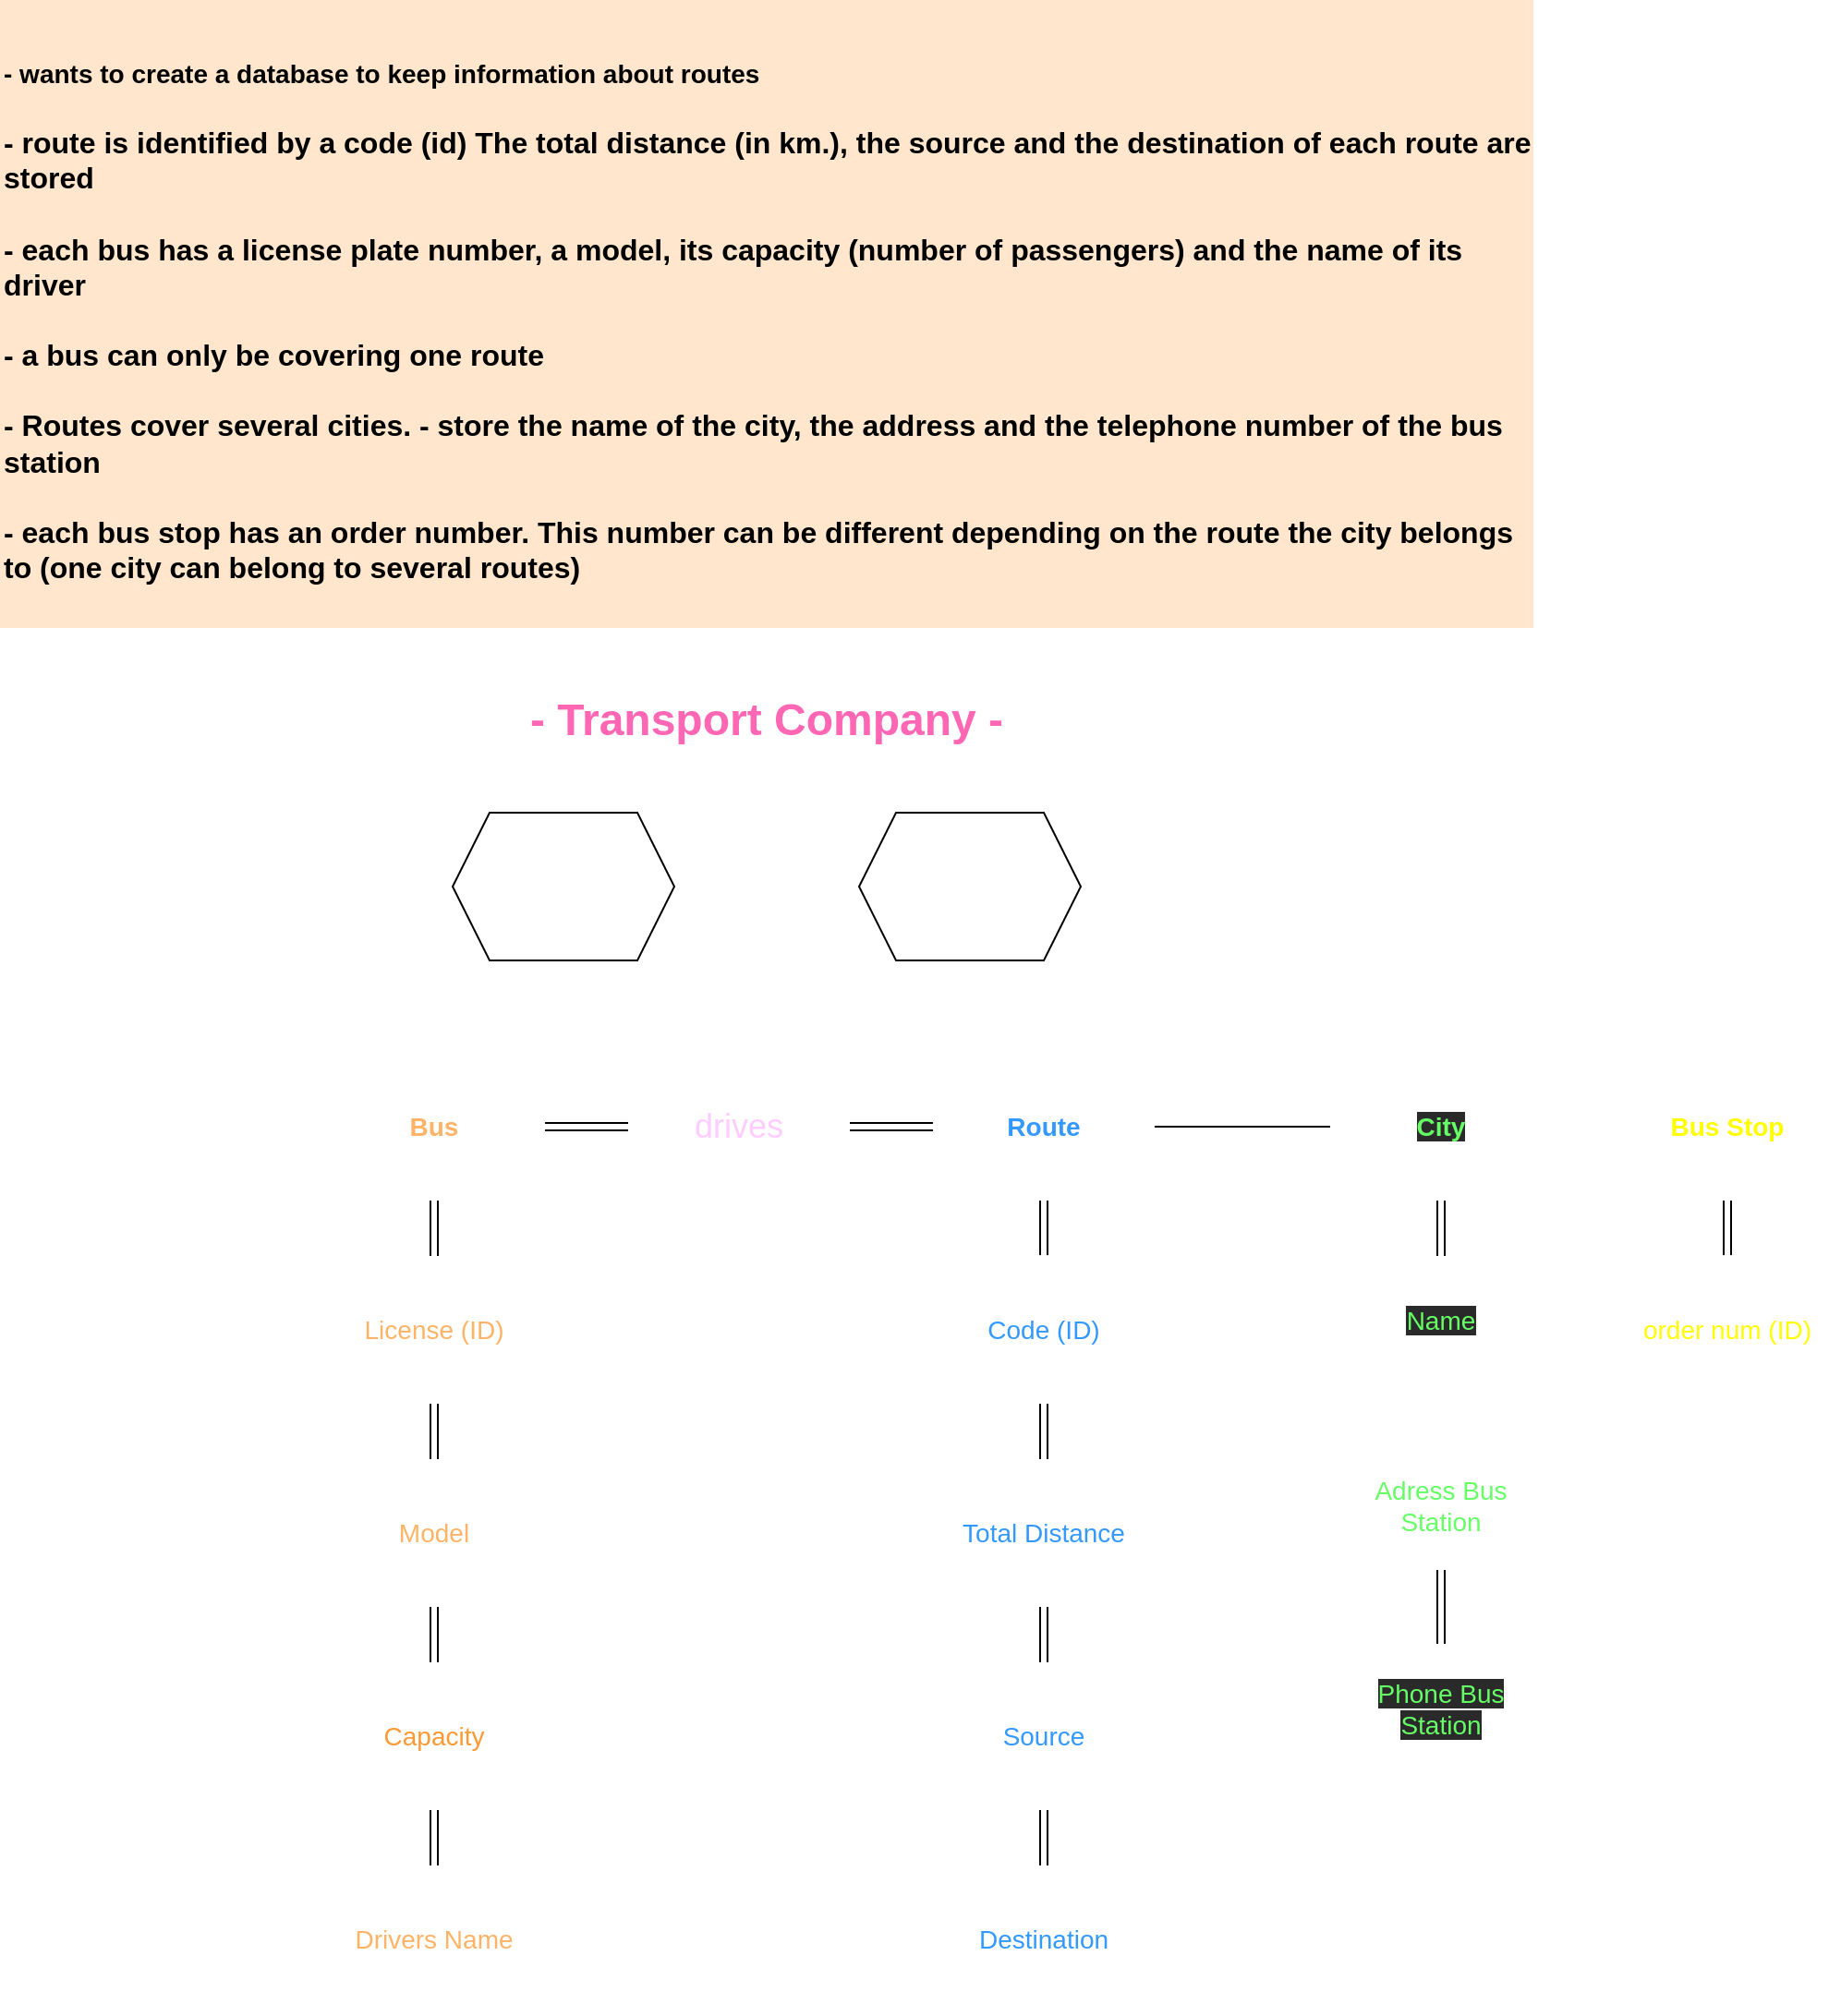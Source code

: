 <mxfile>
    <diagram id="3i0krbR3AakGJBCErde_" name="Brainstorming">
        <mxGraphModel dx="1558" dy="600" grid="1" gridSize="10" guides="1" tooltips="1" connect="1" arrows="1" fold="1" page="1" pageScale="1" pageWidth="827" pageHeight="1169" math="0" shadow="0">
            <root>
                <mxCell id="0"/>
                <mxCell id="1" parent="0"/>
                <mxCell id="3" value="&lt;h3&gt;&lt;b&gt;&lt;font color=&quot;#ff66b3&quot; style=&quot;font-size: 24px&quot;&gt;- Transport Company -&lt;/font&gt;&lt;/b&gt;&lt;/h3&gt;" style="text;html=1;strokeColor=none;fillColor=none;align=center;verticalAlign=middle;whiteSpace=wrap;rounded=0;" parent="1" vertex="1">
                    <mxGeometry x="-200" y="350" width="280" height="80" as="geometry"/>
                </mxCell>
                <mxCell id="KhNf68ThuHch4DrrgA4X-8" value="&lt;font style=&quot;font-size: 14px&quot; color=&quot;#ffb366&quot;&gt;&lt;b&gt;Bus&lt;/b&gt;&lt;/font&gt;" style="ellipse;whiteSpace=wrap;html=1;labelBackgroundColor=none;fontSize=11;fontColor=#3399FF;strokeColor=#FFFFFF;fillColor=none;" parent="1" vertex="1">
                    <mxGeometry x="-300" y="570" width="120" height="80" as="geometry"/>
                </mxCell>
                <mxCell id="KhNf68ThuHch4DrrgA4X-9" value="&lt;font style=&quot;font-size: 14px&quot;&gt;&lt;b&gt;Route&lt;/b&gt;&lt;/font&gt;" style="ellipse;whiteSpace=wrap;html=1;labelBackgroundColor=none;fontSize=11;fontColor=#3399FF;strokeColor=#FFFFFF;fillColor=none;" parent="1" vertex="1">
                    <mxGeometry x="30" y="570" width="120" height="80" as="geometry"/>
                </mxCell>
                <mxCell id="KhNf68ThuHch4DrrgA4X-10" value="" style="endArrow=none;html=1;fontSize=14;fontColor=#3399FF;shape=link;entryX=0.5;entryY=1;entryDx=0;entryDy=0;exitX=0.5;exitY=0;exitDx=0;exitDy=0;" parent="1" source="KhNf68ThuHch4DrrgA4X-11" target="KhNf68ThuHch4DrrgA4X-9" edge="1">
                    <mxGeometry width="50" height="50" relative="1" as="geometry">
                        <mxPoint x="560" y="600" as="sourcePoint"/>
                        <mxPoint x="430" y="480" as="targetPoint"/>
                    </mxGeometry>
                </mxCell>
                <mxCell id="KhNf68ThuHch4DrrgA4X-11" value="&lt;font style=&quot;font-size: 14px&quot;&gt;Code (ID)&lt;/font&gt;&lt;span style=&quot;color: rgba(0 , 0 , 0 , 0) ; font-family: monospace ; font-size: 0px&quot;&gt;%3CmxGraphModel%3E%3Croot%3E%3CmxCell%20id%3D%220%22%2F%3E%3CmxCell%20id%3D%221%22%20parent%3D%220%22%2F%3E%3CmxCell%20id%3D%222%22%20value%3D%22%26lt%3Bfont%20style%3D%26quot%3Bfont-size%3A%2014px%26quot%3B%26gt%3B%26lt%3Bb%26gt%3BRoutes%26lt%3B%2Fb%26gt%3B%26lt%3B%2Ffont%26gt%3B%22%20style%3D%22ellipse%3BwhiteSpace%3Dwrap%3Bhtml%3D1%3BlabelBackgroundColor%3Dnone%3BfontSize%3D11%3BfontColor%3D%233399FF%3BstrokeColor%3D%23FFFFFF%3BfillColor%3Dnone%3B%22%20vertex%3D%221%22%20parent%3D%221%22%3E%3CmxGeometry%20x%3D%22500%22%20y%3D%22480%22%20width%3D%22120%22%20height%3D%2280%22%20as%3D%22geometry%22%2F%3E%3C%2FmxCell%3E%3C%2Froot%3E%3C%2FmxGraphModel%3E&lt;/span&gt;" style="ellipse;whiteSpace=wrap;html=1;labelBackgroundColor=none;fontSize=11;fontColor=#3399FF;strokeColor=#FFFFFF;fillColor=none;" parent="1" vertex="1">
                    <mxGeometry x="30" y="680" width="120" height="80" as="geometry"/>
                </mxCell>
                <mxCell id="KhNf68ThuHch4DrrgA4X-12" value="&lt;span style=&quot;font-size: 14px&quot;&gt;Total Distance&lt;/span&gt;" style="ellipse;whiteSpace=wrap;html=1;labelBackgroundColor=none;fontSize=11;fontColor=#3399FF;strokeColor=#FFFFFF;fillColor=none;" parent="1" vertex="1">
                    <mxGeometry x="15" y="790" width="150" height="80" as="geometry"/>
                </mxCell>
                <mxCell id="KhNf68ThuHch4DrrgA4X-14" value="" style="endArrow=none;html=1;fontSize=14;fontColor=#3399FF;shape=link;entryX=0.5;entryY=1;entryDx=0;entryDy=0;width=4;exitX=0.5;exitY=0;exitDx=0;exitDy=0;" parent="1" source="KhNf68ThuHch4DrrgA4X-12" target="KhNf68ThuHch4DrrgA4X-11" edge="1">
                    <mxGeometry width="50" height="50" relative="1" as="geometry">
                        <mxPoint x="570" y="610" as="sourcePoint"/>
                        <mxPoint x="570" y="570" as="targetPoint"/>
                    </mxGeometry>
                </mxCell>
                <mxCell id="KhNf68ThuHch4DrrgA4X-15" value="&lt;span style=&quot;font-size: 14px&quot;&gt;Source&lt;/span&gt;" style="ellipse;whiteSpace=wrap;html=1;labelBackgroundColor=none;fontSize=11;fontColor=#3399FF;strokeColor=#FFFFFF;fillColor=none;" parent="1" vertex="1">
                    <mxGeometry x="15" y="900" width="150" height="80" as="geometry"/>
                </mxCell>
                <mxCell id="KhNf68ThuHch4DrrgA4X-16" value="&lt;span style=&quot;font-size: 14px&quot;&gt;Destination&lt;/span&gt;" style="ellipse;whiteSpace=wrap;html=1;labelBackgroundColor=none;fontSize=11;fontColor=#3399FF;strokeColor=#FFFFFF;fillColor=none;" parent="1" vertex="1">
                    <mxGeometry x="15" y="1010" width="150" height="80" as="geometry"/>
                </mxCell>
                <mxCell id="KhNf68ThuHch4DrrgA4X-17" value="" style="endArrow=none;html=1;fontSize=14;fontColor=#3399FF;shape=link;entryX=0.5;entryY=1;entryDx=0;entryDy=0;exitX=0.5;exitY=0;exitDx=0;exitDy=0;" parent="1" source="KhNf68ThuHch4DrrgA4X-15" target="KhNf68ThuHch4DrrgA4X-12" edge="1">
                    <mxGeometry width="50" height="50" relative="1" as="geometry">
                        <mxPoint x="380" y="860" as="sourcePoint"/>
                        <mxPoint x="430" y="810" as="targetPoint"/>
                    </mxGeometry>
                </mxCell>
                <mxCell id="KhNf68ThuHch4DrrgA4X-18" value="" style="endArrow=none;html=1;fontSize=14;fontColor=#3399FF;shape=link;entryX=0.5;entryY=1;entryDx=0;entryDy=0;exitX=0.5;exitY=0;exitDx=0;exitDy=0;" parent="1" source="KhNf68ThuHch4DrrgA4X-16" target="KhNf68ThuHch4DrrgA4X-15" edge="1">
                    <mxGeometry width="50" height="50" relative="1" as="geometry">
                        <mxPoint x="380" y="860" as="sourcePoint"/>
                        <mxPoint x="430" y="810" as="targetPoint"/>
                    </mxGeometry>
                </mxCell>
                <mxCell id="KhNf68ThuHch4DrrgA4X-19" value="&lt;font color=&quot;#ffb366&quot;&gt;&lt;font style=&quot;font-size: 14px&quot;&gt;License (ID)&lt;/font&gt;&lt;span style=&quot;font-family: monospace ; font-size: 0px&quot;&gt;%3CmxGraphModel%3E%3Croot%3E%3CmxCell%20id%3D%220%22%2F%3E%3CmxCell%20id%3D%221%22%20parent%3D%220%22%2F%3E%3CmxCell%20id%3D%222%22%20value%3D%22%26lt%3Bfont%20style%3D%26quot%3Bfont-size%3A%2014px%26quot%3B%26gt%3B%26lt%3Bb%26gt%3BRoutes%26lt%3B%2Fb%26gt%3B%26lt%3B%2Ffont%26gt%3B%22%20style%3D%22ellipse%3BwhiteSpace%3Dwrap%3Bhtml%3D1%3BlabelBackgroundColor%3Dnone%3BfontSize%3D11%3BfontColor%3D%233399FF%3BstrokeColor%3D%23FFFFFF%3BfillColor%3Dnone%3B%22%20vertex%3D%221%22%20parent%3D%221%22%3E%3CmxGeometry%20x%3D%22500%22%20y%3D%22480%22%20width%3D%22120%22%20height%3D%2280%22%20as%3D%22geometry%22%2F%3E%3C%2FmxCell%3E%3C%2Froot%3E%3C%2FmxGraphModel%3E&lt;/span&gt;&lt;/font&gt;" style="ellipse;whiteSpace=wrap;html=1;labelBackgroundColor=none;fontSize=11;fontColor=#3399FF;strokeColor=#FFFFFF;fillColor=none;" parent="1" vertex="1">
                    <mxGeometry x="-300" y="680" width="120" height="80" as="geometry"/>
                </mxCell>
                <mxCell id="KhNf68ThuHch4DrrgA4X-20" value="&lt;font color=&quot;#ffb366&quot;&gt;&lt;span style=&quot;font-size: 14px&quot;&gt;Model&lt;/span&gt;&lt;span style=&quot;font-family: monospace ; font-size: 0px&quot;&gt;%3CmxGraphModel%3E%3Croot%3E%3CmxCell%20id%3D%220%22%2F%3E%3CmxCell%20id%3D%221%22%20parent%3D%220%22%2F%3E%3CmxCell%20id%3D%222%22%20value%3D%22%26lt%3Bfont%20style%3D%26quot%3Bfont-size%3A%2014px%26quot%3B%26gt%3B%26lt%3Bb%26gt%3BLicense%20(ID)%26lt%3B%2Fb%26gt%3B%26lt%3B%2Ffont%26gt%3B%26lt%3Bspan%20style%3D%26quot%3Bcolor%3A%20rgba(0%20%2C%200%20%2C%200%20%2C%200)%20%3B%20font-family%3A%20monospace%20%3B%20font-size%3A%200px%26quot%3B%26gt%3B%253CmxGraphModel%253E%253Croot%253E%253CmxCell%2520id%253D%25220%2522%252F%253E%253CmxCell%2520id%253D%25221%2522%2520parent%253D%25220%2522%252F%253E%253CmxCell%2520id%253D%25222%2522%2520value%253D%2522%2526lt%253Bfont%2520style%253D%2526quot%253Bfont-size%253A%252014px%2526quot%253B%2526gt%253B%2526lt%253Bb%2526gt%253BRoutes%2526lt%253B%252Fb%2526gt%253B%2526lt%253B%252Ffont%2526gt%253B%2522%2520style%253D%2522ellipse%253BwhiteSpace%253Dwrap%253Bhtml%253D1%253BlabelBackgroundColor%253Dnone%253BfontSize%253D11%253BfontColor%253D%25233399FF%253BstrokeColor%253D%2523FFFFFF%253BfillColor%253Dnone%253B%2522%2520vertex%253D%25221%2522%2520parent%253D%25221%2522%253E%253CmxGeometry%2520x%253D%2522500%2522%2520y%253D%2522480%2522%2520width%253D%2522120%2522%2520height%253D%252280%2522%2520as%253D%2522geometry%2522%252F%253E%253C%252FmxCell%253E%253C%252Froot%253E%253C%252FmxGraphModel%253E%26lt%3B%2Fspan%26gt%3B%22%20style%3D%22ellipse%3BwhiteSpace%3Dwrap%3Bhtml%3D1%3BlabelBackgroundColor%3Dnone%3BfontSize%3D11%3BfontColor%3D%233399FF%3BstrokeColor%3D%23FFFFFF%3BfillColor%3Dnone%3B%22%20vertex%3D%221%22%20parent%3D%221%22%3E%3CmxGeometry%20x%3D%22100%22%20y%3D%22610%22%20width%3D%22120%22%20height%3D%2280%22%20as%3D%22geometry%22%2F%3E%3C%2FmxCell%3E%3C%2Froot%3E%3C%2FmxGraphModel%3E&lt;/span&gt;&lt;/font&gt;" style="ellipse;whiteSpace=wrap;html=1;labelBackgroundColor=none;fontSize=11;fontColor=#3399FF;strokeColor=#FFFFFF;fillColor=none;" parent="1" vertex="1">
                    <mxGeometry x="-300" y="790" width="120" height="80" as="geometry"/>
                </mxCell>
                <mxCell id="KhNf68ThuHch4DrrgA4X-21" value="&lt;span style=&quot;font-size: 14px&quot;&gt;&lt;font color=&quot;#ff9933&quot;&gt;Capacity&lt;/font&gt;&lt;/span&gt;" style="ellipse;whiteSpace=wrap;html=1;labelBackgroundColor=none;fontSize=11;fontColor=#3399FF;strokeColor=#FFFFFF;fillColor=none;" parent="1" vertex="1">
                    <mxGeometry x="-300" y="900" width="120" height="80" as="geometry"/>
                </mxCell>
                <mxCell id="KhNf68ThuHch4DrrgA4X-22" value="&lt;span style=&quot;font-size: 14px&quot;&gt;&lt;font color=&quot;#ffb366&quot;&gt;Drivers Name&lt;/font&gt;&lt;/span&gt;" style="ellipse;whiteSpace=wrap;html=1;labelBackgroundColor=none;fontSize=11;fontColor=#3399FF;strokeColor=#FFFFFF;fillColor=none;" parent="1" vertex="1">
                    <mxGeometry x="-300" y="1010" width="120" height="80" as="geometry"/>
                </mxCell>
                <mxCell id="KhNf68ThuHch4DrrgA4X-23" value="" style="endArrow=none;html=1;fontSize=14;fontColor=#3399FF;shape=link;entryX=0.5;entryY=1;entryDx=0;entryDy=0;exitX=0.5;exitY=0;exitDx=0;exitDy=0;" parent="1" source="KhNf68ThuHch4DrrgA4X-19" target="KhNf68ThuHch4DrrgA4X-8" edge="1">
                    <mxGeometry width="50" height="50" relative="1" as="geometry">
                        <mxPoint x="380" y="730" as="sourcePoint"/>
                        <mxPoint x="430" y="680" as="targetPoint"/>
                    </mxGeometry>
                </mxCell>
                <mxCell id="KhNf68ThuHch4DrrgA4X-24" value="" style="endArrow=none;html=1;fontSize=14;fontColor=#3399FF;shape=link;entryX=0.5;entryY=1;entryDx=0;entryDy=0;exitX=0.5;exitY=0;exitDx=0;exitDy=0;" parent="1" source="KhNf68ThuHch4DrrgA4X-20" target="KhNf68ThuHch4DrrgA4X-19" edge="1">
                    <mxGeometry width="50" height="50" relative="1" as="geometry">
                        <mxPoint x="160" y="720" as="sourcePoint"/>
                        <mxPoint x="430" y="680" as="targetPoint"/>
                    </mxGeometry>
                </mxCell>
                <mxCell id="KhNf68ThuHch4DrrgA4X-25" value="" style="endArrow=none;html=1;fontSize=14;fontColor=#3399FF;shape=link;entryX=0.5;entryY=1;entryDx=0;entryDy=0;exitX=0.5;exitY=0;exitDx=0;exitDy=0;" parent="1" source="KhNf68ThuHch4DrrgA4X-21" target="KhNf68ThuHch4DrrgA4X-20" edge="1">
                    <mxGeometry width="50" height="50" relative="1" as="geometry">
                        <mxPoint x="380" y="730" as="sourcePoint"/>
                        <mxPoint x="430" y="680" as="targetPoint"/>
                    </mxGeometry>
                </mxCell>
                <mxCell id="KhNf68ThuHch4DrrgA4X-26" value="" style="endArrow=none;html=1;fontSize=14;fontColor=#3399FF;shape=link;entryX=0.5;entryY=1;entryDx=0;entryDy=0;exitX=0.5;exitY=0;exitDx=0;exitDy=0;" parent="1" source="KhNf68ThuHch4DrrgA4X-22" target="KhNf68ThuHch4DrrgA4X-21" edge="1">
                    <mxGeometry width="50" height="50" relative="1" as="geometry">
                        <mxPoint x="380" y="980" as="sourcePoint"/>
                        <mxPoint x="430" y="930" as="targetPoint"/>
                    </mxGeometry>
                </mxCell>
                <mxCell id="KhNf68ThuHch4DrrgA4X-32" value="&lt;font color=&quot;#ffffff&quot;&gt;every bus one route&lt;/font&gt;" style="text;html=1;strokeColor=none;fillColor=none;align=center;verticalAlign=middle;whiteSpace=wrap;rounded=0;labelBackgroundColor=none;fontSize=14;fontColor=#3399FF;" parent="1" vertex="1">
                    <mxGeometry x="-150" y="660" width="150" height="30" as="geometry"/>
                </mxCell>
                <mxCell id="KhNf68ThuHch4DrrgA4X-34" value="&lt;font color=&quot;#66ff66&quot;&gt;&lt;span style=&quot;font-family: &amp;#34;helvetica&amp;#34; ; font-size: 14px ; font-style: normal ; letter-spacing: normal ; text-align: center ; text-indent: 0px ; text-transform: none ; word-spacing: 0px ; background-color: rgb(42 , 42 , 42) ; display: inline ; float: none&quot;&gt;&lt;b&gt;City&lt;/b&gt;&lt;/span&gt;&lt;br&gt;&lt;/font&gt;" style="ellipse;whiteSpace=wrap;html=1;labelBackgroundColor=none;fontSize=14;fontColor=#3399FF;strokeColor=#FFFFFF;fillColor=none;" parent="1" vertex="1">
                    <mxGeometry x="245" y="570" width="120" height="80" as="geometry"/>
                </mxCell>
                <mxCell id="KhNf68ThuHch4DrrgA4X-38" value="&lt;font color=&quot;#66ff66&quot;&gt;&lt;span style=&quot;font-family: &amp;#34;helvetica&amp;#34; ; font-size: 14px ; font-style: normal ; font-weight: 400 ; letter-spacing: normal ; text-align: center ; text-indent: 0px ; text-transform: none ; word-spacing: 0px ; background-color: rgb(42 , 42 , 42) ; display: inline ; float: none&quot;&gt;Name&lt;/span&gt;&lt;br&gt;&lt;/font&gt;" style="ellipse;whiteSpace=wrap;html=1;labelBackgroundColor=none;fontSize=14;fontColor=#3399FF;strokeColor=#FFFFFF;fillColor=none;" parent="1" vertex="1">
                    <mxGeometry x="250" y="680" width="110" height="70" as="geometry"/>
                </mxCell>
                <mxCell id="KhNf68ThuHch4DrrgA4X-39" value="&lt;font color=&quot;#66ff66&quot;&gt;&lt;font face=&quot;helvetica&quot;&gt;Adress Bus Station&lt;/font&gt;&lt;br&gt;&lt;/font&gt;" style="ellipse;whiteSpace=wrap;html=1;labelBackgroundColor=none;fontSize=14;fontColor=#3399FF;strokeColor=#FFFFFF;fillColor=none;" parent="1" vertex="1">
                    <mxGeometry x="250" y="780" width="110" height="70" as="geometry"/>
                </mxCell>
                <mxCell id="KhNf68ThuHch4DrrgA4X-40" value="&lt;font color=&quot;#66ff66&quot;&gt;&lt;span style=&quot;font-family: &amp;#34;helvetica&amp;#34; ; font-size: 14px ; font-style: normal ; font-weight: 400 ; letter-spacing: normal ; text-align: center ; text-indent: 0px ; text-transform: none ; word-spacing: 0px ; background-color: rgb(42 , 42 , 42) ; display: inline ; float: none&quot;&gt;Phone Bus Station&lt;/span&gt;&lt;br&gt;&lt;/font&gt;" style="ellipse;whiteSpace=wrap;html=1;labelBackgroundColor=none;fontSize=14;fontColor=#3399FF;strokeColor=#FFFFFF;fillColor=none;" parent="1" vertex="1">
                    <mxGeometry x="250" y="890" width="110" height="70" as="geometry"/>
                </mxCell>
                <mxCell id="KhNf68ThuHch4DrrgA4X-42" value="" style="endArrow=none;html=1;fontSize=14;fontColor=#66FF66;shape=link;entryX=0.5;entryY=1;entryDx=0;entryDy=0;exitX=0.5;exitY=0;exitDx=0;exitDy=0;" parent="1" source="KhNf68ThuHch4DrrgA4X-40" target="KhNf68ThuHch4DrrgA4X-39" edge="1">
                    <mxGeometry width="50" height="50" relative="1" as="geometry">
                        <mxPoint x="560" y="760" as="sourcePoint"/>
                        <mxPoint x="610" y="710" as="targetPoint"/>
                    </mxGeometry>
                </mxCell>
                <mxCell id="KhNf68ThuHch4DrrgA4X-44" value="" style="endArrow=none;html=1;fontSize=14;fontColor=#66FF66;shape=link;entryX=0.5;entryY=1;entryDx=0;entryDy=0;exitX=0.5;exitY=0;exitDx=0;exitDy=0;" parent="1" source="KhNf68ThuHch4DrrgA4X-38" target="KhNf68ThuHch4DrrgA4X-34" edge="1">
                    <mxGeometry width="50" height="50" relative="1" as="geometry">
                        <mxPoint x="540" y="600" as="sourcePoint"/>
                        <mxPoint x="590" y="550" as="targetPoint"/>
                    </mxGeometry>
                </mxCell>
                <mxCell id="KhNf68ThuHch4DrrgA4X-45" value="&lt;b&gt;&lt;font color=&quot;#ffff00&quot;&gt;Bus Stop&lt;/font&gt;&lt;/b&gt;" style="ellipse;whiteSpace=wrap;html=1;labelBackgroundColor=none;fontSize=14;fontColor=#66FF66;strokeColor=#FFFFFF;fillColor=none;" parent="1" vertex="1">
                    <mxGeometry x="400" y="570" width="120" height="80" as="geometry"/>
                </mxCell>
                <mxCell id="KhNf68ThuHch4DrrgA4X-48" value="" style="endArrow=none;html=1;fontSize=14;fontColor=#FFFF00;shape=link;entryX=0.5;entryY=1;entryDx=0;entryDy=0;exitX=0.5;exitY=0;exitDx=0;exitDy=0;" parent="1" source="KhNf68ThuHch4DrrgA4X-49" target="KhNf68ThuHch4DrrgA4X-45" edge="1">
                    <mxGeometry width="50" height="50" relative="1" as="geometry">
                        <mxPoint x="320" y="560" as="sourcePoint"/>
                        <mxPoint x="270" y="460" as="targetPoint"/>
                    </mxGeometry>
                </mxCell>
                <mxCell id="KhNf68ThuHch4DrrgA4X-49" value="&lt;font color=&quot;#ffff00&quot;&gt;order num (ID)&lt;/font&gt;" style="ellipse;whiteSpace=wrap;html=1;labelBackgroundColor=none;fontSize=14;fontColor=#66FF66;strokeColor=#FFFFFF;fillColor=none;" parent="1" vertex="1">
                    <mxGeometry x="400" y="680" width="120" height="80" as="geometry"/>
                </mxCell>
                <mxCell id="7bQebVG09Sl7szE1yzq2-3" value="&lt;font color=&quot;#ffccff&quot;&gt;drives&lt;/font&gt;" style="rhombus;whiteSpace=wrap;html=1;labelBackgroundColor=none;fontSize=18;fontColor=#FFB366;strokeColor=#FFFFFF;fillColor=none;" parent="1" vertex="1">
                    <mxGeometry x="-135" y="570" width="120" height="80" as="geometry"/>
                </mxCell>
                <mxCell id="7bQebVG09Sl7szE1yzq2-4" value="" style="endArrow=none;html=1;fontSize=18;fontColor=#FFCCFF;shape=link;entryX=0;entryY=0.5;entryDx=0;entryDy=0;exitX=1;exitY=0.5;exitDx=0;exitDy=0;" parent="1" source="KhNf68ThuHch4DrrgA4X-8" target="7bQebVG09Sl7szE1yzq2-3" edge="1">
                    <mxGeometry width="50" height="50" relative="1" as="geometry">
                        <mxPoint x="-120" y="510" as="sourcePoint"/>
                        <mxPoint x="-70" y="460" as="targetPoint"/>
                    </mxGeometry>
                </mxCell>
                <mxCell id="7bQebVG09Sl7szE1yzq2-5" value="" style="endArrow=none;html=1;fontSize=18;fontColor=#FFCCFF;shape=link;entryX=1;entryY=0.5;entryDx=0;entryDy=0;exitX=0;exitY=0.5;exitDx=0;exitDy=0;" parent="1" source="KhNf68ThuHch4DrrgA4X-9" target="7bQebVG09Sl7szE1yzq2-3" edge="1">
                    <mxGeometry width="50" height="50" relative="1" as="geometry">
                        <mxPoint x="-120" y="510" as="sourcePoint"/>
                        <mxPoint x="-70" y="460" as="targetPoint"/>
                    </mxGeometry>
                </mxCell>
                <mxCell id="5" value="&lt;h1 style=&quot;color: rgb(240 , 240 , 240) ; font-family: &amp;#34;helvetica&amp;#34; ; font-style: normal ; letter-spacing: normal ; text-align: left ; text-indent: 0px ; text-transform: none ; word-spacing: 0px&quot;&gt;&lt;font color=&quot;#000000&quot; style=&quot;font-size: 14px&quot;&gt;- wants to create a database to keep information about routes&lt;br&gt;&lt;/font&gt;&lt;/h1&gt;&lt;font color=&quot;#000000&quot; style=&quot;font-family: &amp;#34;helvetica&amp;#34; ; font-style: normal ; letter-spacing: normal ; text-align: left ; text-indent: 0px ; text-transform: none ; word-spacing: 0px&quot;&gt;&lt;b&gt;&lt;font size=&quot;3&quot;&gt;&lt;span style=&quot;box-sizing: border-box&quot;&gt;- route&lt;/span&gt;&amp;nbsp;is identified by a code (id) The total distance (in km.), the source and the destination of each route are stored&lt;br&gt;&lt;br&gt;- each&amp;nbsp;&lt;span style=&quot;box-sizing: border-box&quot;&gt;bus&lt;/span&gt;&amp;nbsp;has a license plate number, a model, its capacity (number of passengers) and the name of its driver&lt;br&gt;&lt;br&gt;- a bus can only be covering one route&lt;br&gt;&lt;br&gt;-&amp;nbsp;Routes cover several cities. - store the name of the city, the address and the telephone number of the&lt;/font&gt;&lt;/b&gt;&lt;span style=&quot;box-sizing: border-box&quot;&gt;&lt;b&gt;&lt;font size=&quot;3&quot;&gt;&amp;nbsp;bus station&lt;br&gt;&lt;br&gt;- each bus stop has an order number.&amp;nbsp;This number can be different depending on the route the city belongs to (one city can belong to several routes)&lt;br&gt;&lt;/font&gt;&lt;/b&gt;&lt;br&gt;&lt;br&gt;&lt;/span&gt;&lt;/font&gt;" style="text;whiteSpace=wrap;html=1;fontColor=#000000;fillColor=#FFE6CC;" vertex="1" parent="1">
                    <mxGeometry x="-475" width="830" height="340" as="geometry"/>
                </mxCell>
                <mxCell id="10" value="&lt;b&gt;&lt;font style=&quot;font-size: 14px&quot; color=&quot;#ffffff&quot;&gt;BUSES&lt;/font&gt;&lt;/b&gt;" style="shape=hexagon;perimeter=hexagonPerimeter2;whiteSpace=wrap;html=1;fixedSize=1;labelBackgroundColor=none;fontSize=14;fontColor=#000000;fillColor=none;" vertex="1" parent="1">
                    <mxGeometry x="-230" y="440" width="120" height="80" as="geometry"/>
                </mxCell>
                <mxCell id="11" value="&lt;font color=&quot;#ffffff&quot;&gt;&lt;b&gt;ROUTES&lt;/b&gt;&lt;/font&gt;" style="shape=hexagon;perimeter=hexagonPerimeter2;whiteSpace=wrap;html=1;fixedSize=1;labelBackgroundColor=none;fontSize=14;fontColor=#000000;fillColor=none;" vertex="1" parent="1">
                    <mxGeometry x="-10" y="440" width="120" height="80" as="geometry"/>
                </mxCell>
                <mxCell id="12" value="" style="endArrow=none;html=1;fontSize=24;fontColor=#FFFFFF;entryX=0;entryY=0.5;entryDx=0;entryDy=0;exitX=1;exitY=0.5;exitDx=0;exitDy=0;" edge="1" parent="1" source="KhNf68ThuHch4DrrgA4X-9" target="KhNf68ThuHch4DrrgA4X-34">
                    <mxGeometry width="50" height="50" relative="1" as="geometry">
                        <mxPoint x="130" y="760" as="sourcePoint"/>
                        <mxPoint x="180" y="710" as="targetPoint"/>
                    </mxGeometry>
                </mxCell>
            </root>
        </mxGraphModel>
    </diagram>
    <diagram id="NCjHek5yrXcbpHjp7_MJ" name="Tables">
        <mxGraphModel dx="548" dy="450" grid="1" gridSize="10" guides="1" tooltips="1" connect="1" arrows="1" fold="1" page="1" pageScale="1" pageWidth="827" pageHeight="1169" math="0" shadow="0">
            <root>
                <mxCell id="slJAHKkvd8Bo7gFiSA_M-0"/>
                <mxCell id="slJAHKkvd8Bo7gFiSA_M-1" parent="slJAHKkvd8Bo7gFiSA_M-0"/>
                <mxCell id="cmdRNotz22MEFSCu1hS4-0" value="Bus" style="swimlane;fontStyle=1;align=center;verticalAlign=top;childLayout=stackLayout;horizontal=1;startSize=26;horizontalStack=0;resizeParent=1;resizeParentMax=0;resizeLast=0;collapsible=1;marginBottom=0;fontSize=18;fontColor=#FF66B3;" parent="slJAHKkvd8Bo7gFiSA_M-1" vertex="1">
                    <mxGeometry x="100" y="70" width="160" height="138" as="geometry"/>
                </mxCell>
                <mxCell id="cmdRNotz22MEFSCu1hS4-1" value="bus_id" style="text;strokeColor=none;fillColor=none;align=left;verticalAlign=top;spacingLeft=4;spacingRight=4;overflow=hidden;rotatable=0;points=[[0,0.5],[1,0.5]];portConstraint=eastwest;fontSize=18;fontColor=#FF66B3;" parent="cmdRNotz22MEFSCu1hS4-0" vertex="1">
                    <mxGeometry y="26" width="160" height="26" as="geometry"/>
                </mxCell>
                <mxCell id="cmdRNotz22MEFSCu1hS4-2" value="" style="line;strokeWidth=1;fillColor=none;align=left;verticalAlign=middle;spacingTop=-1;spacingLeft=3;spacingRight=3;rotatable=0;labelPosition=right;points=[];portConstraint=eastwest;fontSize=18;fontColor=#FF66B3;" parent="cmdRNotz22MEFSCu1hS4-0" vertex="1">
                    <mxGeometry y="52" width="160" height="8" as="geometry"/>
                </mxCell>
                <mxCell id="cmdRNotz22MEFSCu1hS4-3" value="model" style="text;strokeColor=none;fillColor=none;align=left;verticalAlign=top;spacingLeft=4;spacingRight=4;overflow=hidden;rotatable=0;points=[[0,0.5],[1,0.5]];portConstraint=eastwest;fontSize=18;fontColor=#FF66B3;" parent="cmdRNotz22MEFSCu1hS4-0" vertex="1">
                    <mxGeometry y="60" width="160" height="26" as="geometry"/>
                </mxCell>
                <mxCell id="cmdRNotz22MEFSCu1hS4-18" value="capacity" style="text;strokeColor=none;fillColor=none;align=left;verticalAlign=top;spacingLeft=4;spacingRight=4;overflow=hidden;rotatable=0;points=[[0,0.5],[1,0.5]];portConstraint=eastwest;fontSize=18;fontColor=#FF66B3;" parent="cmdRNotz22MEFSCu1hS4-0" vertex="1">
                    <mxGeometry y="86" width="160" height="26" as="geometry"/>
                </mxCell>
                <mxCell id="cmdRNotz22MEFSCu1hS4-19" value="driver_name" style="text;strokeColor=none;fillColor=none;align=left;verticalAlign=top;spacingLeft=4;spacingRight=4;overflow=hidden;rotatable=0;points=[[0,0.5],[1,0.5]];portConstraint=eastwest;fontSize=18;fontColor=#FF66B3;" parent="cmdRNotz22MEFSCu1hS4-0" vertex="1">
                    <mxGeometry y="112" width="160" height="26" as="geometry"/>
                </mxCell>
                <mxCell id="cmdRNotz22MEFSCu1hS4-9" value="Route" style="swimlane;fontStyle=1;align=center;verticalAlign=top;childLayout=stackLayout;horizontal=1;startSize=26;horizontalStack=0;resizeParent=1;resizeParentMax=0;resizeLast=0;collapsible=1;marginBottom=0;fontSize=18;fontColor=#FF66B3;" parent="slJAHKkvd8Bo7gFiSA_M-1" vertex="1">
                    <mxGeometry x="350" y="70" width="160" height="164" as="geometry"/>
                </mxCell>
                <mxCell id="cmdRNotz22MEFSCu1hS4-10" value="route_id" style="text;strokeColor=none;fillColor=none;align=left;verticalAlign=top;spacingLeft=4;spacingRight=4;overflow=hidden;rotatable=0;points=[[0,0.5],[1,0.5]];portConstraint=eastwest;fontSize=18;fontColor=#FF66B3;" parent="cmdRNotz22MEFSCu1hS4-9" vertex="1">
                    <mxGeometry y="26" width="160" height="26" as="geometry"/>
                </mxCell>
                <mxCell id="cmdRNotz22MEFSCu1hS4-11" value="" style="line;strokeWidth=1;fillColor=none;align=left;verticalAlign=middle;spacingTop=-1;spacingLeft=3;spacingRight=3;rotatable=0;labelPosition=right;points=[];portConstraint=eastwest;fontSize=18;fontColor=#FF66B3;" parent="cmdRNotz22MEFSCu1hS4-9" vertex="1">
                    <mxGeometry y="52" width="160" height="8" as="geometry"/>
                </mxCell>
                <mxCell id="cmdRNotz22MEFSCu1hS4-12" value="distance" style="text;strokeColor=none;fillColor=none;align=left;verticalAlign=top;spacingLeft=4;spacingRight=4;overflow=hidden;rotatable=0;points=[[0,0.5],[1,0.5]];portConstraint=eastwest;fontSize=18;fontColor=#FF66B3;" parent="cmdRNotz22MEFSCu1hS4-9" vertex="1">
                    <mxGeometry y="60" width="160" height="26" as="geometry"/>
                </mxCell>
                <mxCell id="cmdRNotz22MEFSCu1hS4-14" value="source" style="text;strokeColor=none;fillColor=none;align=left;verticalAlign=top;spacingLeft=4;spacingRight=4;overflow=hidden;rotatable=0;points=[[0,0.5],[1,0.5]];portConstraint=eastwest;fontSize=18;fontColor=#FF66B3;" parent="cmdRNotz22MEFSCu1hS4-9" vertex="1">
                    <mxGeometry y="86" width="160" height="26" as="geometry"/>
                </mxCell>
                <mxCell id="cmdRNotz22MEFSCu1hS4-15" value="destination" style="text;strokeColor=none;fillColor=none;align=left;verticalAlign=top;spacingLeft=4;spacingRight=4;overflow=hidden;rotatable=0;points=[[0,0.5],[1,0.5]];portConstraint=eastwest;fontSize=18;fontColor=#FF66B3;" parent="cmdRNotz22MEFSCu1hS4-9" vertex="1">
                    <mxGeometry y="112" width="160" height="26" as="geometry"/>
                </mxCell>
                <mxCell id="2SHj7880ecacIGnNldyr-0" value="cities" style="text;strokeColor=none;fillColor=none;align=left;verticalAlign=top;spacingLeft=4;spacingRight=4;overflow=hidden;rotatable=0;points=[[0,0.5],[1,0.5]];portConstraint=eastwest;fontSize=18;fontColor=#FF66B3;" vertex="1" parent="cmdRNotz22MEFSCu1hS4-9">
                    <mxGeometry y="138" width="160" height="26" as="geometry"/>
                </mxCell>
            </root>
        </mxGraphModel>
    </diagram>
    <diagram id="nuci_8MCOoovHJpTfuPM" name="Table_Details">
        <mxGraphModel dx="548" dy="450" grid="1" gridSize="10" guides="1" tooltips="1" connect="1" arrows="1" fold="1" page="1" pageScale="1" pageWidth="827" pageHeight="1169" math="0" shadow="0">
            <root>
                <mxCell id="dGyI4_s9Sjr1th2zWghW-0"/>
                <mxCell id="dGyI4_s9Sjr1th2zWghW-1" parent="dGyI4_s9Sjr1th2zWghW-0"/>
                <mxCell id="k0tvvjLVlrtLKSwW1g85-6" value="City" style="swimlane;fontStyle=1;align=center;verticalAlign=top;childLayout=stackLayout;horizontal=1;startSize=26;horizontalStack=0;resizeParent=1;resizeParentMax=0;resizeLast=0;collapsible=1;marginBottom=0;fontSize=18;fontColor=#FF66B3;" parent="dGyI4_s9Sjr1th2zWghW-1" vertex="1">
                    <mxGeometry x="260" y="270" width="160" height="112" as="geometry"/>
                </mxCell>
                <mxCell id="k0tvvjLVlrtLKSwW1g85-8" value="" style="line;strokeWidth=1;fillColor=none;align=left;verticalAlign=middle;spacingTop=-1;spacingLeft=3;spacingRight=3;rotatable=0;labelPosition=right;points=[];portConstraint=eastwest;fontSize=18;fontColor=#FF66B3;" parent="k0tvvjLVlrtLKSwW1g85-6" vertex="1">
                    <mxGeometry y="26" width="160" height="8" as="geometry"/>
                </mxCell>
                <mxCell id="k0tvvjLVlrtLKSwW1g85-9" value="city_name" style="text;strokeColor=none;fillColor=none;align=left;verticalAlign=top;spacingLeft=4;spacingRight=4;overflow=hidden;rotatable=0;points=[[0,0.5],[1,0.5]];portConstraint=eastwest;fontSize=18;fontColor=#FF66B3;" parent="k0tvvjLVlrtLKSwW1g85-6" vertex="1">
                    <mxGeometry y="34" width="160" height="26" as="geometry"/>
                </mxCell>
                <mxCell id="76h_JXAJ-kuIECUPtcoO-0" value="busstop_adress" style="text;strokeColor=none;fillColor=none;align=left;verticalAlign=top;spacingLeft=4;spacingRight=4;overflow=hidden;rotatable=0;points=[[0,0.5],[1,0.5]];portConstraint=eastwest;fontSize=18;fontColor=#FF66B3;" vertex="1" parent="k0tvvjLVlrtLKSwW1g85-6">
                    <mxGeometry y="60" width="160" height="26" as="geometry"/>
                </mxCell>
                <mxCell id="76h_JXAJ-kuIECUPtcoO-1" value="busstop_phone" style="text;strokeColor=none;fillColor=none;align=left;verticalAlign=top;spacingLeft=4;spacingRight=4;overflow=hidden;rotatable=0;points=[[0,0.5],[1,0.5]];portConstraint=eastwest;fontSize=18;fontColor=#FF66B3;" vertex="1" parent="k0tvvjLVlrtLKSwW1g85-6">
                    <mxGeometry y="86" width="160" height="26" as="geometry"/>
                </mxCell>
                <mxCell id="6ypvz_OAqtRYujSRL1OT-0" value="Route" style="swimlane;fontStyle=1;align=center;verticalAlign=top;childLayout=stackLayout;horizontal=1;startSize=26;horizontalStack=0;resizeParent=1;resizeParentMax=0;resizeLast=0;collapsible=1;marginBottom=0;fontSize=18;fontColor=#FF66B3;" vertex="1" parent="dGyI4_s9Sjr1th2zWghW-1">
                    <mxGeometry x="254" y="50" width="160" height="190" as="geometry"/>
                </mxCell>
                <mxCell id="6ypvz_OAqtRYujSRL1OT-1" value="route_id" style="text;strokeColor=none;fillColor=none;align=left;verticalAlign=top;spacingLeft=4;spacingRight=4;overflow=hidden;rotatable=0;points=[[0,0.5],[1,0.5]];portConstraint=eastwest;fontSize=18;fontColor=#FF66B3;" vertex="1" parent="6ypvz_OAqtRYujSRL1OT-0">
                    <mxGeometry y="26" width="160" height="26" as="geometry"/>
                </mxCell>
                <mxCell id="6ypvz_OAqtRYujSRL1OT-2" value="" style="line;strokeWidth=1;fillColor=none;align=left;verticalAlign=middle;spacingTop=-1;spacingLeft=3;spacingRight=3;rotatable=0;labelPosition=right;points=[];portConstraint=eastwest;fontSize=18;fontColor=#FF66B3;" vertex="1" parent="6ypvz_OAqtRYujSRL1OT-0">
                    <mxGeometry y="52" width="160" height="8" as="geometry"/>
                </mxCell>
                <mxCell id="6ypvz_OAqtRYujSRL1OT-3" value="distance" style="text;strokeColor=none;fillColor=none;align=left;verticalAlign=top;spacingLeft=4;spacingRight=4;overflow=hidden;rotatable=0;points=[[0,0.5],[1,0.5]];portConstraint=eastwest;fontSize=18;fontColor=#FF66B3;" vertex="1" parent="6ypvz_OAqtRYujSRL1OT-0">
                    <mxGeometry y="60" width="160" height="26" as="geometry"/>
                </mxCell>
                <mxCell id="6ypvz_OAqtRYujSRL1OT-4" value="source" style="text;strokeColor=none;fillColor=none;align=left;verticalAlign=top;spacingLeft=4;spacingRight=4;overflow=hidden;rotatable=0;points=[[0,0.5],[1,0.5]];portConstraint=eastwest;fontSize=18;fontColor=#FF66B3;" vertex="1" parent="6ypvz_OAqtRYujSRL1OT-0">
                    <mxGeometry y="86" width="160" height="26" as="geometry"/>
                </mxCell>
                <mxCell id="6ypvz_OAqtRYujSRL1OT-5" value="destination" style="text;strokeColor=none;fillColor=none;align=left;verticalAlign=top;spacingLeft=4;spacingRight=4;overflow=hidden;rotatable=0;points=[[0,0.5],[1,0.5]];portConstraint=eastwest;fontSize=18;fontColor=#FF66B3;" vertex="1" parent="6ypvz_OAqtRYujSRL1OT-0">
                    <mxGeometry y="112" width="160" height="26" as="geometry"/>
                </mxCell>
                <mxCell id="6ypvz_OAqtRYujSRL1OT-6" value="cities" style="text;strokeColor=none;fillColor=none;align=left;verticalAlign=top;spacingLeft=4;spacingRight=4;overflow=hidden;rotatable=0;points=[[0,0.5],[1,0.5]];portConstraint=eastwest;fontSize=18;fontColor=#FF66B3;" vertex="1" parent="6ypvz_OAqtRYujSRL1OT-0">
                    <mxGeometry y="138" width="160" height="26" as="geometry"/>
                </mxCell>
                <mxCell id="6ypvz_OAqtRYujSRL1OT-7" value="bus_stops" style="text;strokeColor=none;fillColor=none;align=left;verticalAlign=top;spacingLeft=4;spacingRight=4;overflow=hidden;rotatable=0;points=[[0,0.5],[1,0.5]];portConstraint=eastwest;fontSize=18;fontColor=#FF66B3;" vertex="1" parent="6ypvz_OAqtRYujSRL1OT-0">
                    <mxGeometry y="164" width="160" height="26" as="geometry"/>
                </mxCell>
                <mxCell id="BgM1pmB_3YRwswRzS2TK-0" value="Bus" style="swimlane;fontStyle=1;align=center;verticalAlign=top;childLayout=stackLayout;horizontal=1;startSize=26;horizontalStack=0;resizeParent=1;resizeParentMax=0;resizeLast=0;collapsible=1;marginBottom=0;fontSize=18;fontColor=#FF66B3;" vertex="1" parent="dGyI4_s9Sjr1th2zWghW-1">
                    <mxGeometry x="40" y="50" width="160" height="138" as="geometry"/>
                </mxCell>
                <mxCell id="BgM1pmB_3YRwswRzS2TK-1" value="bus_id" style="text;strokeColor=none;fillColor=none;align=left;verticalAlign=top;spacingLeft=4;spacingRight=4;overflow=hidden;rotatable=0;points=[[0,0.5],[1,0.5]];portConstraint=eastwest;fontSize=18;fontColor=#FF66B3;" vertex="1" parent="BgM1pmB_3YRwswRzS2TK-0">
                    <mxGeometry y="26" width="160" height="26" as="geometry"/>
                </mxCell>
                <mxCell id="BgM1pmB_3YRwswRzS2TK-2" value="" style="line;strokeWidth=1;fillColor=none;align=left;verticalAlign=middle;spacingTop=-1;spacingLeft=3;spacingRight=3;rotatable=0;labelPosition=right;points=[];portConstraint=eastwest;fontSize=18;fontColor=#FF66B3;" vertex="1" parent="BgM1pmB_3YRwswRzS2TK-0">
                    <mxGeometry y="52" width="160" height="8" as="geometry"/>
                </mxCell>
                <mxCell id="BgM1pmB_3YRwswRzS2TK-3" value="model" style="text;strokeColor=none;fillColor=none;align=left;verticalAlign=top;spacingLeft=4;spacingRight=4;overflow=hidden;rotatable=0;points=[[0,0.5],[1,0.5]];portConstraint=eastwest;fontSize=18;fontColor=#FF66B3;" vertex="1" parent="BgM1pmB_3YRwswRzS2TK-0">
                    <mxGeometry y="60" width="160" height="26" as="geometry"/>
                </mxCell>
                <mxCell id="BgM1pmB_3YRwswRzS2TK-4" value="capacity" style="text;strokeColor=none;fillColor=none;align=left;verticalAlign=top;spacingLeft=4;spacingRight=4;overflow=hidden;rotatable=0;points=[[0,0.5],[1,0.5]];portConstraint=eastwest;fontSize=18;fontColor=#FF66B3;" vertex="1" parent="BgM1pmB_3YRwswRzS2TK-0">
                    <mxGeometry y="86" width="160" height="26" as="geometry"/>
                </mxCell>
                <mxCell id="BgM1pmB_3YRwswRzS2TK-5" value="driver_name" style="text;strokeColor=none;fillColor=none;align=left;verticalAlign=top;spacingLeft=4;spacingRight=4;overflow=hidden;rotatable=0;points=[[0,0.5],[1,0.5]];portConstraint=eastwest;fontSize=18;fontColor=#FF66B3;" vertex="1" parent="BgM1pmB_3YRwswRzS2TK-0">
                    <mxGeometry y="112" width="160" height="26" as="geometry"/>
                </mxCell>
                <mxCell id="cQuEJibKlX182wqMZ2pH-0" value="Bus Stop" style="swimlane;fontStyle=1;align=center;verticalAlign=top;childLayout=stackLayout;horizontal=1;startSize=26;horizontalStack=0;resizeParent=1;resizeParentMax=0;resizeLast=0;collapsible=1;marginBottom=0;fontSize=18;fontColor=#FF66B3;" vertex="1" parent="dGyI4_s9Sjr1th2zWghW-1">
                    <mxGeometry x="260" y="410" width="160" height="60" as="geometry"/>
                </mxCell>
                <mxCell id="cQuEJibKlX182wqMZ2pH-1" value="order_number" style="text;strokeColor=none;fillColor=none;align=left;verticalAlign=top;spacingLeft=4;spacingRight=4;overflow=hidden;rotatable=0;points=[[0,0.5],[1,0.5]];portConstraint=eastwest;fontSize=18;fontColor=#FF66B3;" vertex="1" parent="cQuEJibKlX182wqMZ2pH-0">
                    <mxGeometry y="26" width="160" height="26" as="geometry"/>
                </mxCell>
                <mxCell id="cQuEJibKlX182wqMZ2pH-2" value="" style="line;strokeWidth=1;fillColor=none;align=left;verticalAlign=middle;spacingTop=-1;spacingLeft=3;spacingRight=3;rotatable=0;labelPosition=right;points=[];portConstraint=eastwest;fontSize=18;fontColor=#FF66B3;" vertex="1" parent="cQuEJibKlX182wqMZ2pH-0">
                    <mxGeometry y="52" width="160" height="8" as="geometry"/>
                </mxCell>
            </root>
        </mxGraphModel>
    </diagram>
</mxfile>